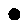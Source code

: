
prologues := 3; 

beginfig(1)
	fill (0,0) -- (1000,0) -- (1000,4000) -- (0,4000) -- cycle withcolor white; 
    draw (79,100) withpen pencircle scaled 4bp; 
endfig;

end

